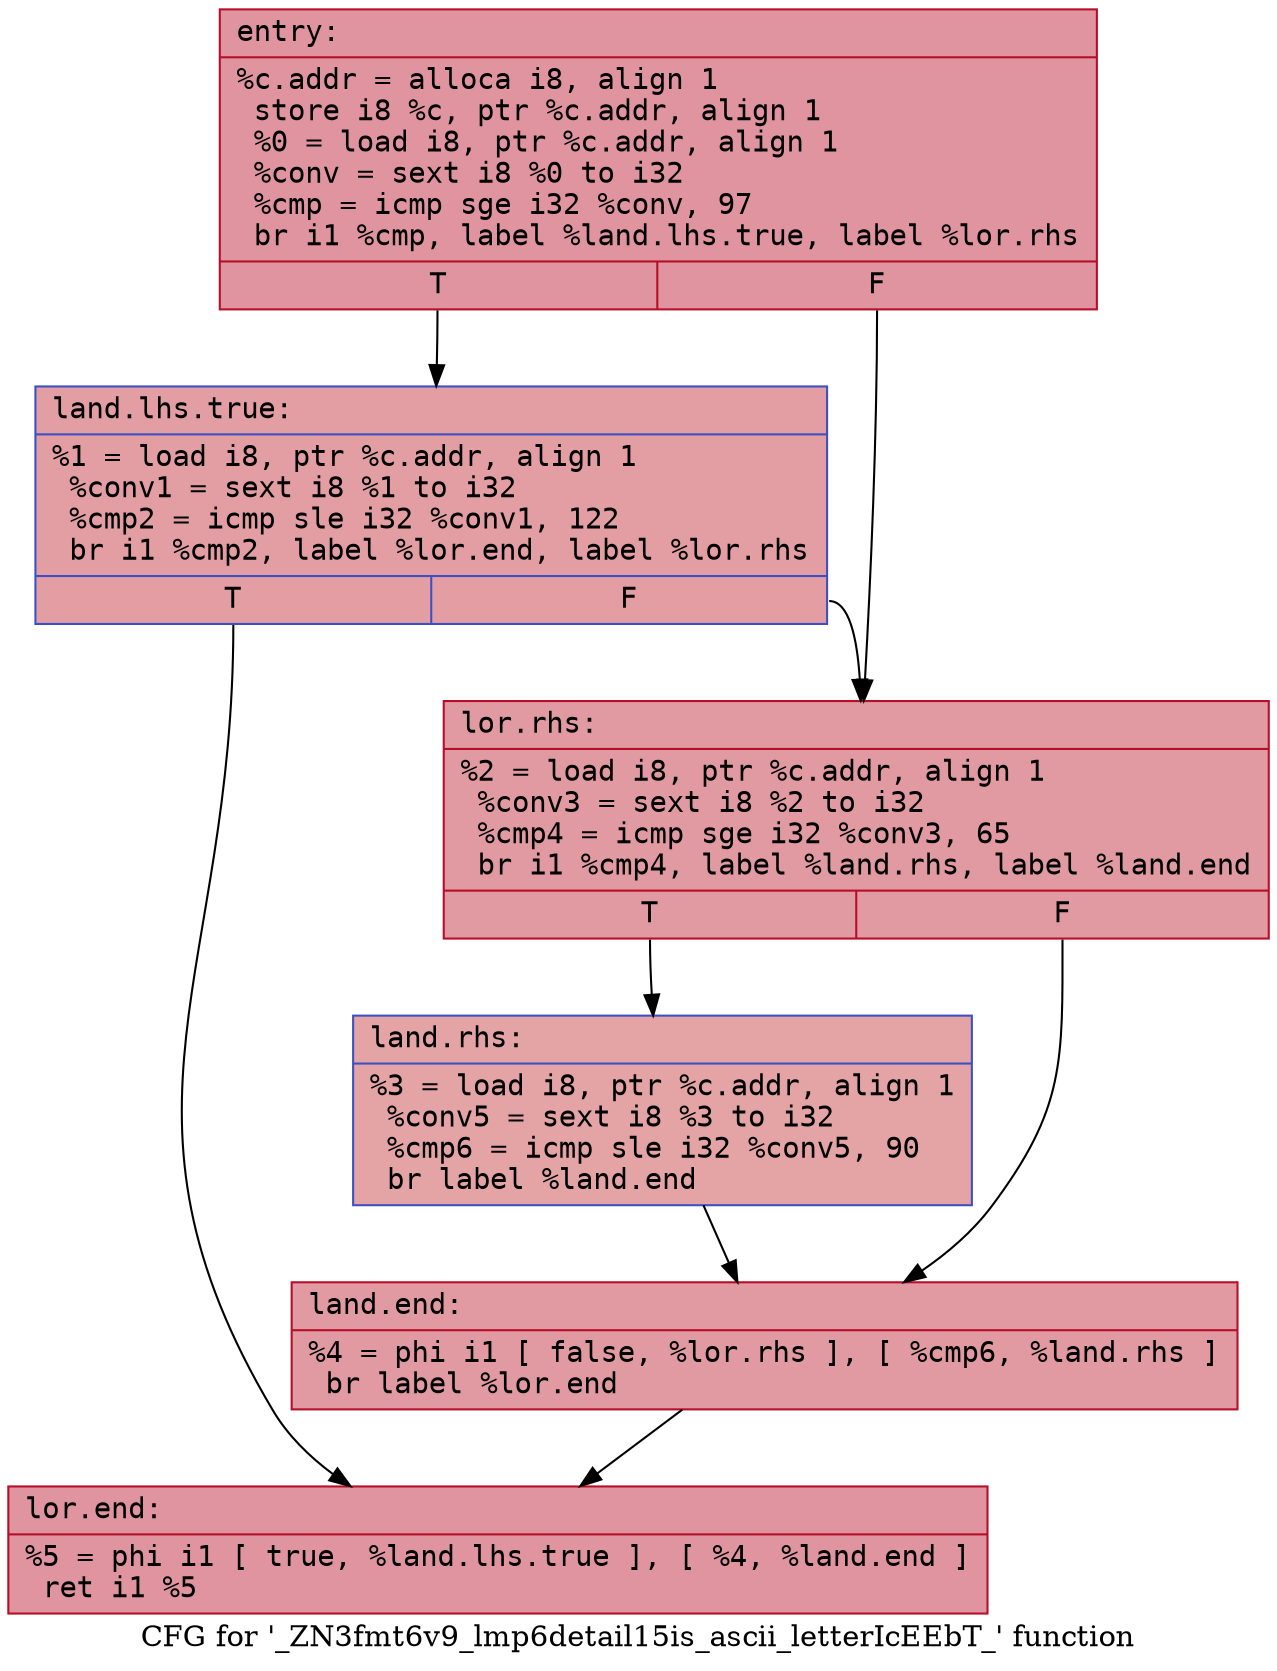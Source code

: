 digraph "CFG for '_ZN3fmt6v9_lmp6detail15is_ascii_letterIcEEbT_' function" {
	label="CFG for '_ZN3fmt6v9_lmp6detail15is_ascii_letterIcEEbT_' function";

	Node0x556bfea97c80 [shape=record,color="#b70d28ff", style=filled, fillcolor="#b70d2870" fontname="Courier",label="{entry:\l|  %c.addr = alloca i8, align 1\l  store i8 %c, ptr %c.addr, align 1\l  %0 = load i8, ptr %c.addr, align 1\l  %conv = sext i8 %0 to i32\l  %cmp = icmp sge i32 %conv, 97\l  br i1 %cmp, label %land.lhs.true, label %lor.rhs\l|{<s0>T|<s1>F}}"];
	Node0x556bfea97c80:s0 -> Node0x556bfea97ef0[tooltip="entry -> land.lhs.true\nProbability 50.00%" ];
	Node0x556bfea97c80:s1 -> Node0x556bfea97f70[tooltip="entry -> lor.rhs\nProbability 50.00%" ];
	Node0x556bfea97ef0 [shape=record,color="#3d50c3ff", style=filled, fillcolor="#be242e70" fontname="Courier",label="{land.lhs.true:\l|  %1 = load i8, ptr %c.addr, align 1\l  %conv1 = sext i8 %1 to i32\l  %cmp2 = icmp sle i32 %conv1, 122\l  br i1 %cmp2, label %lor.end, label %lor.rhs\l|{<s0>T|<s1>F}}"];
	Node0x556bfea97ef0:s0 -> Node0x556bfea98210[tooltip="land.lhs.true -> lor.end\nProbability 50.00%" ];
	Node0x556bfea97ef0:s1 -> Node0x556bfea97f70[tooltip="land.lhs.true -> lor.rhs\nProbability 50.00%" ];
	Node0x556bfea97f70 [shape=record,color="#b70d28ff", style=filled, fillcolor="#bb1b2c70" fontname="Courier",label="{lor.rhs:\l|  %2 = load i8, ptr %c.addr, align 1\l  %conv3 = sext i8 %2 to i32\l  %cmp4 = icmp sge i32 %conv3, 65\l  br i1 %cmp4, label %land.rhs, label %land.end\l|{<s0>T|<s1>F}}"];
	Node0x556bfea97f70:s0 -> Node0x556bfea984b0[tooltip="lor.rhs -> land.rhs\nProbability 50.00%" ];
	Node0x556bfea97f70:s1 -> Node0x556bfea986d0[tooltip="lor.rhs -> land.end\nProbability 50.00%" ];
	Node0x556bfea984b0 [shape=record,color="#3d50c3ff", style=filled, fillcolor="#c32e3170" fontname="Courier",label="{land.rhs:\l|  %3 = load i8, ptr %c.addr, align 1\l  %conv5 = sext i8 %3 to i32\l  %cmp6 = icmp sle i32 %conv5, 90\l  br label %land.end\l}"];
	Node0x556bfea984b0 -> Node0x556bfea986d0[tooltip="land.rhs -> land.end\nProbability 100.00%" ];
	Node0x556bfea986d0 [shape=record,color="#b70d28ff", style=filled, fillcolor="#bb1b2c70" fontname="Courier",label="{land.end:\l|  %4 = phi i1 [ false, %lor.rhs ], [ %cmp6, %land.rhs ]\l  br label %lor.end\l}"];
	Node0x556bfea986d0 -> Node0x556bfea98210[tooltip="land.end -> lor.end\nProbability 100.00%" ];
	Node0x556bfea98210 [shape=record,color="#b70d28ff", style=filled, fillcolor="#b70d2870" fontname="Courier",label="{lor.end:\l|  %5 = phi i1 [ true, %land.lhs.true ], [ %4, %land.end ]\l  ret i1 %5\l}"];
}
